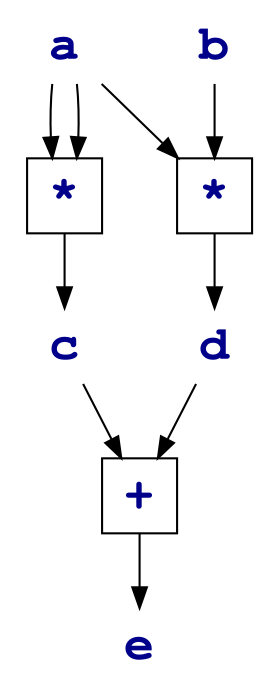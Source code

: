 digraph G {
    graph [dpi="300"]
    node [shape=square, fontsize="24", fontname="courier bold", fontcolor="blue4"]
    edge [fontsize="24", fontname="courier bold", fontcolor="blue4"]
    in1 [label="a", shape="none"]
    in2 [label="b", shape="none"]
    mul1 [label="*"]
    mul1res [label="c", shape="plaintext"]
    mul2res [label="d", shape="plaintext"]
    mul2 [label="*"]
    add1 [label="+"]
    result [label="e", shape="none"]
    in1 -> mul1
    in1 -> mul1
    mul1 -> mul1res
    in1 -> mul2
    in2 -> mul2
    mul2 -> mul2res
    mul1res -> add1
    mul2res -> add1
    add1 -> result
}
